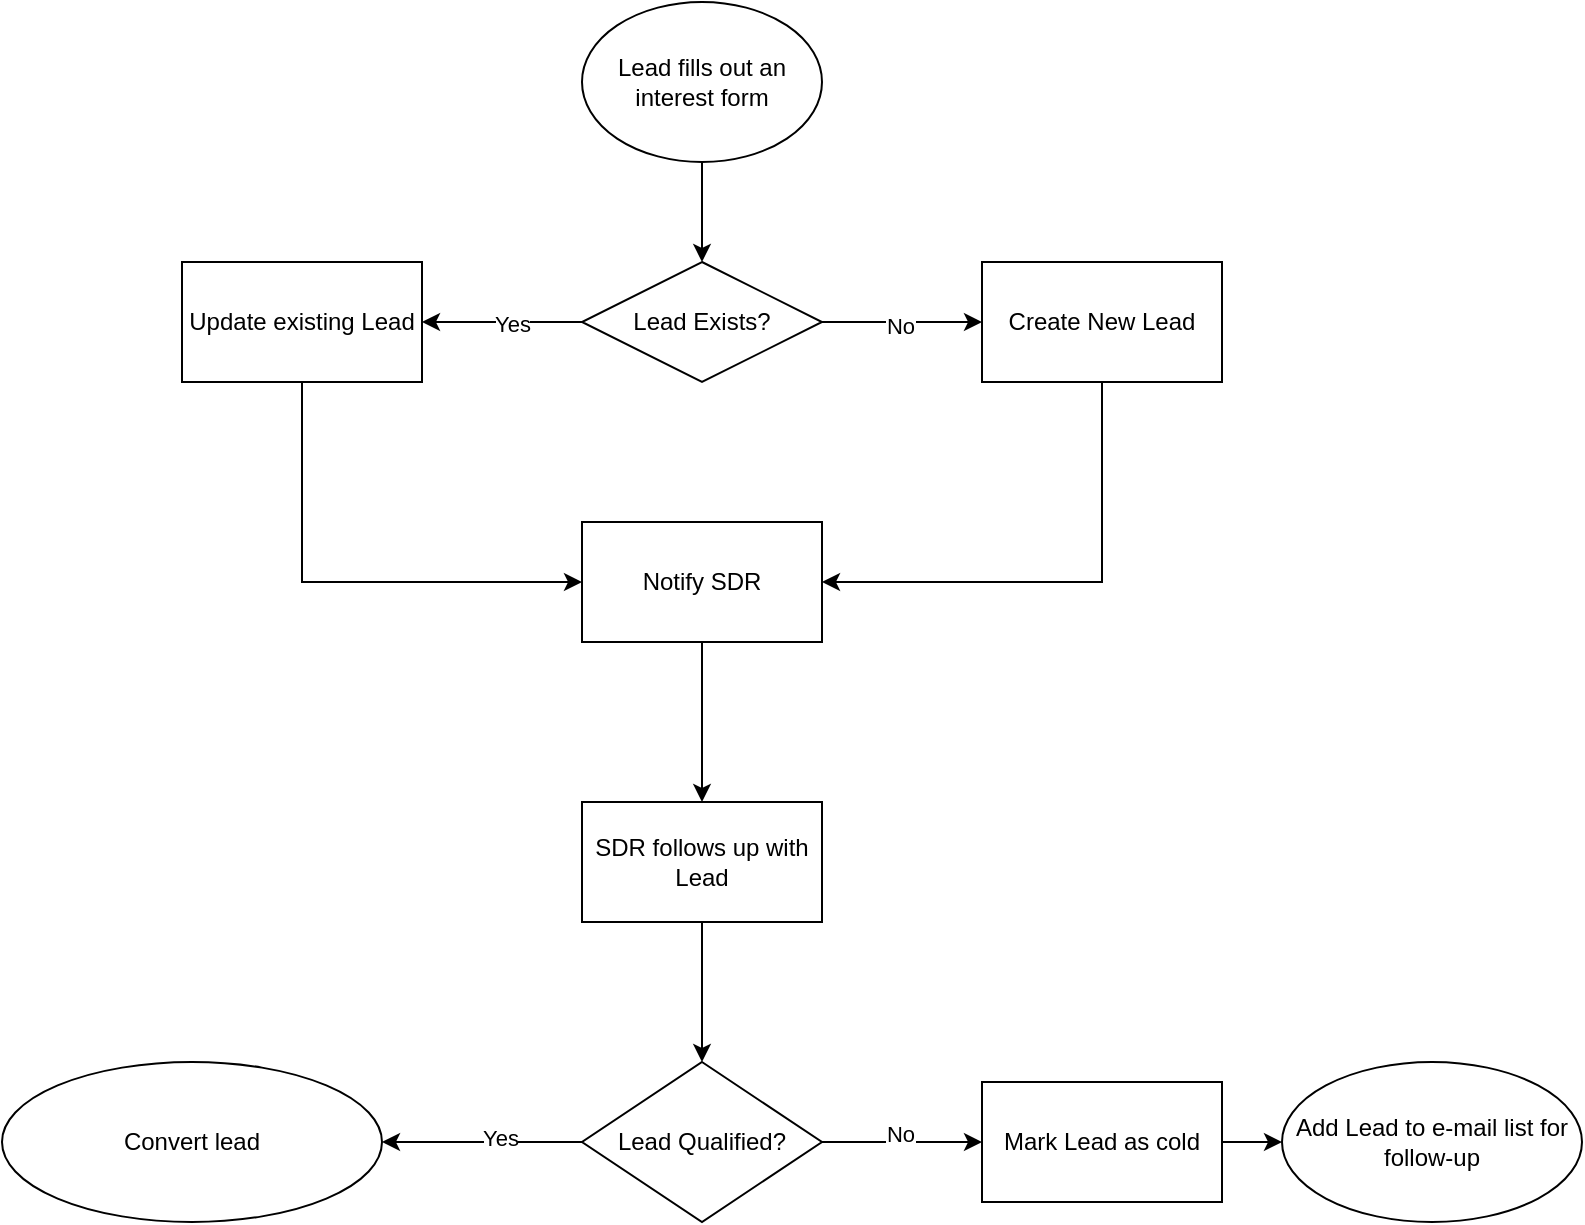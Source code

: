 <mxfile version="24.8.0">
  <diagram name="Page-1" id="s6GPRcgK0os_InaYpYxQ">
    <mxGraphModel dx="856" dy="462" grid="1" gridSize="10" guides="1" tooltips="1" connect="1" arrows="1" fold="1" page="1" pageScale="1" pageWidth="850" pageHeight="1100" math="0" shadow="0">
      <root>
        <mxCell id="0" />
        <mxCell id="1" parent="0" />
        <mxCell id="Meh9hi9bK89R8pgn019z-3" value="" style="edgeStyle=orthogonalEdgeStyle;rounded=0;orthogonalLoop=1;jettySize=auto;html=1;" edge="1" parent="1" source="Meh9hi9bK89R8pgn019z-1" target="Meh9hi9bK89R8pgn019z-2">
          <mxGeometry relative="1" as="geometry" />
        </mxCell>
        <mxCell id="Meh9hi9bK89R8pgn019z-1" value="Lead fills out an interest form" style="ellipse;whiteSpace=wrap;html=1;" vertex="1" parent="1">
          <mxGeometry x="340" width="120" height="80" as="geometry" />
        </mxCell>
        <mxCell id="Meh9hi9bK89R8pgn019z-5" value="" style="edgeStyle=orthogonalEdgeStyle;rounded=0;orthogonalLoop=1;jettySize=auto;html=1;" edge="1" parent="1" source="Meh9hi9bK89R8pgn019z-2" target="Meh9hi9bK89R8pgn019z-4">
          <mxGeometry relative="1" as="geometry" />
        </mxCell>
        <mxCell id="Meh9hi9bK89R8pgn019z-6" value="No" style="edgeLabel;html=1;align=center;verticalAlign=middle;resizable=0;points=[];" vertex="1" connectable="0" parent="Meh9hi9bK89R8pgn019z-5">
          <mxGeometry x="-0.025" y="-2" relative="1" as="geometry">
            <mxPoint as="offset" />
          </mxGeometry>
        </mxCell>
        <mxCell id="Meh9hi9bK89R8pgn019z-8" value="" style="edgeStyle=orthogonalEdgeStyle;rounded=0;orthogonalLoop=1;jettySize=auto;html=1;" edge="1" parent="1" source="Meh9hi9bK89R8pgn019z-2" target="Meh9hi9bK89R8pgn019z-7">
          <mxGeometry relative="1" as="geometry" />
        </mxCell>
        <mxCell id="Meh9hi9bK89R8pgn019z-9" value="Yes" style="edgeLabel;html=1;align=center;verticalAlign=middle;resizable=0;points=[];" vertex="1" connectable="0" parent="Meh9hi9bK89R8pgn019z-8">
          <mxGeometry x="-0.125" y="1" relative="1" as="geometry">
            <mxPoint as="offset" />
          </mxGeometry>
        </mxCell>
        <mxCell id="Meh9hi9bK89R8pgn019z-2" value="Lead Exists?" style="rhombus;whiteSpace=wrap;html=1;" vertex="1" parent="1">
          <mxGeometry x="340" y="130" width="120" height="60" as="geometry" />
        </mxCell>
        <mxCell id="Meh9hi9bK89R8pgn019z-12" style="edgeStyle=orthogonalEdgeStyle;rounded=0;orthogonalLoop=1;jettySize=auto;html=1;exitX=0.5;exitY=1;exitDx=0;exitDy=0;entryX=1;entryY=0.5;entryDx=0;entryDy=0;" edge="1" parent="1" source="Meh9hi9bK89R8pgn019z-4" target="Meh9hi9bK89R8pgn019z-10">
          <mxGeometry relative="1" as="geometry" />
        </mxCell>
        <mxCell id="Meh9hi9bK89R8pgn019z-4" value="Create New Lead" style="whiteSpace=wrap;html=1;" vertex="1" parent="1">
          <mxGeometry x="540" y="130" width="120" height="60" as="geometry" />
        </mxCell>
        <mxCell id="Meh9hi9bK89R8pgn019z-11" value="" style="edgeStyle=orthogonalEdgeStyle;rounded=0;orthogonalLoop=1;jettySize=auto;html=1;exitX=0.5;exitY=1;exitDx=0;exitDy=0;entryX=0;entryY=0.5;entryDx=0;entryDy=0;" edge="1" parent="1" source="Meh9hi9bK89R8pgn019z-7" target="Meh9hi9bK89R8pgn019z-10">
          <mxGeometry relative="1" as="geometry">
            <mxPoint x="129.75" y="220" as="sourcePoint" />
            <mxPoint x="269.75" y="320" as="targetPoint" />
            <Array as="points">
              <mxPoint x="200" y="290" />
            </Array>
          </mxGeometry>
        </mxCell>
        <mxCell id="Meh9hi9bK89R8pgn019z-7" value="Update existing Lead" style="whiteSpace=wrap;html=1;" vertex="1" parent="1">
          <mxGeometry x="140" y="130" width="120" height="60" as="geometry" />
        </mxCell>
        <mxCell id="Meh9hi9bK89R8pgn019z-14" value="" style="edgeStyle=orthogonalEdgeStyle;rounded=0;orthogonalLoop=1;jettySize=auto;html=1;" edge="1" parent="1" source="Meh9hi9bK89R8pgn019z-10" target="Meh9hi9bK89R8pgn019z-13">
          <mxGeometry relative="1" as="geometry" />
        </mxCell>
        <mxCell id="Meh9hi9bK89R8pgn019z-10" value="Notify SDR" style="whiteSpace=wrap;html=1;" vertex="1" parent="1">
          <mxGeometry x="340" y="260" width="120" height="60" as="geometry" />
        </mxCell>
        <mxCell id="Meh9hi9bK89R8pgn019z-16" value="" style="edgeStyle=orthogonalEdgeStyle;rounded=0;orthogonalLoop=1;jettySize=auto;html=1;" edge="1" parent="1" source="Meh9hi9bK89R8pgn019z-13" target="Meh9hi9bK89R8pgn019z-15">
          <mxGeometry relative="1" as="geometry" />
        </mxCell>
        <mxCell id="Meh9hi9bK89R8pgn019z-13" value="SDR follows up with Lead" style="whiteSpace=wrap;html=1;" vertex="1" parent="1">
          <mxGeometry x="340" y="400" width="120" height="60" as="geometry" />
        </mxCell>
        <mxCell id="Meh9hi9bK89R8pgn019z-18" value="" style="edgeStyle=orthogonalEdgeStyle;rounded=0;orthogonalLoop=1;jettySize=auto;html=1;" edge="1" parent="1" source="Meh9hi9bK89R8pgn019z-15" target="Meh9hi9bK89R8pgn019z-17">
          <mxGeometry relative="1" as="geometry" />
        </mxCell>
        <mxCell id="Meh9hi9bK89R8pgn019z-19" value="No" style="edgeLabel;html=1;align=center;verticalAlign=middle;resizable=0;points=[];" vertex="1" connectable="0" parent="Meh9hi9bK89R8pgn019z-18">
          <mxGeometry x="-0.025" y="4" relative="1" as="geometry">
            <mxPoint as="offset" />
          </mxGeometry>
        </mxCell>
        <mxCell id="Meh9hi9bK89R8pgn019z-28" value="" style="edgeStyle=orthogonalEdgeStyle;rounded=0;orthogonalLoop=1;jettySize=auto;html=1;" edge="1" parent="1" source="Meh9hi9bK89R8pgn019z-15" target="Meh9hi9bK89R8pgn019z-27">
          <mxGeometry relative="1" as="geometry" />
        </mxCell>
        <mxCell id="Meh9hi9bK89R8pgn019z-29" value="Yes" style="edgeLabel;html=1;align=center;verticalAlign=middle;resizable=0;points=[];" vertex="1" connectable="0" parent="Meh9hi9bK89R8pgn019z-28">
          <mxGeometry x="-0.18" y="-2" relative="1" as="geometry">
            <mxPoint as="offset" />
          </mxGeometry>
        </mxCell>
        <mxCell id="Meh9hi9bK89R8pgn019z-15" value="Lead Qualified?" style="rhombus;whiteSpace=wrap;html=1;" vertex="1" parent="1">
          <mxGeometry x="340" y="530" width="120" height="80" as="geometry" />
        </mxCell>
        <mxCell id="Meh9hi9bK89R8pgn019z-26" value="" style="edgeStyle=orthogonalEdgeStyle;rounded=0;orthogonalLoop=1;jettySize=auto;html=1;" edge="1" parent="1" source="Meh9hi9bK89R8pgn019z-17" target="Meh9hi9bK89R8pgn019z-25">
          <mxGeometry relative="1" as="geometry" />
        </mxCell>
        <mxCell id="Meh9hi9bK89R8pgn019z-17" value="Mark Lead as cold" style="whiteSpace=wrap;html=1;" vertex="1" parent="1">
          <mxGeometry x="540" y="540" width="120" height="60" as="geometry" />
        </mxCell>
        <mxCell id="Meh9hi9bK89R8pgn019z-25" value="Add Lead to e-mail list for follow-up" style="ellipse;whiteSpace=wrap;html=1;" vertex="1" parent="1">
          <mxGeometry x="690" y="530" width="150" height="80" as="geometry" />
        </mxCell>
        <mxCell id="Meh9hi9bK89R8pgn019z-27" value="Convert lead" style="ellipse;whiteSpace=wrap;html=1;" vertex="1" parent="1">
          <mxGeometry x="50" y="530" width="190" height="80" as="geometry" />
        </mxCell>
      </root>
    </mxGraphModel>
  </diagram>
</mxfile>
